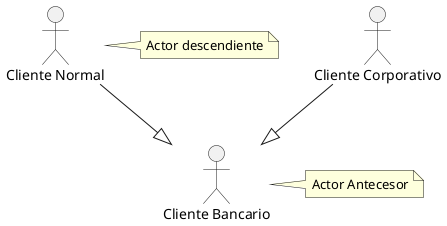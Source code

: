 @startuml

actor "Cliente Bancario" as cb
actor "Cliente Corporativo" as cc
actor "Cliente Normal" as cn

cc--|>cb
cn--|>cb

note right of cb :Actor Antecesor
note right of cn :Actor descendiente
@enduml